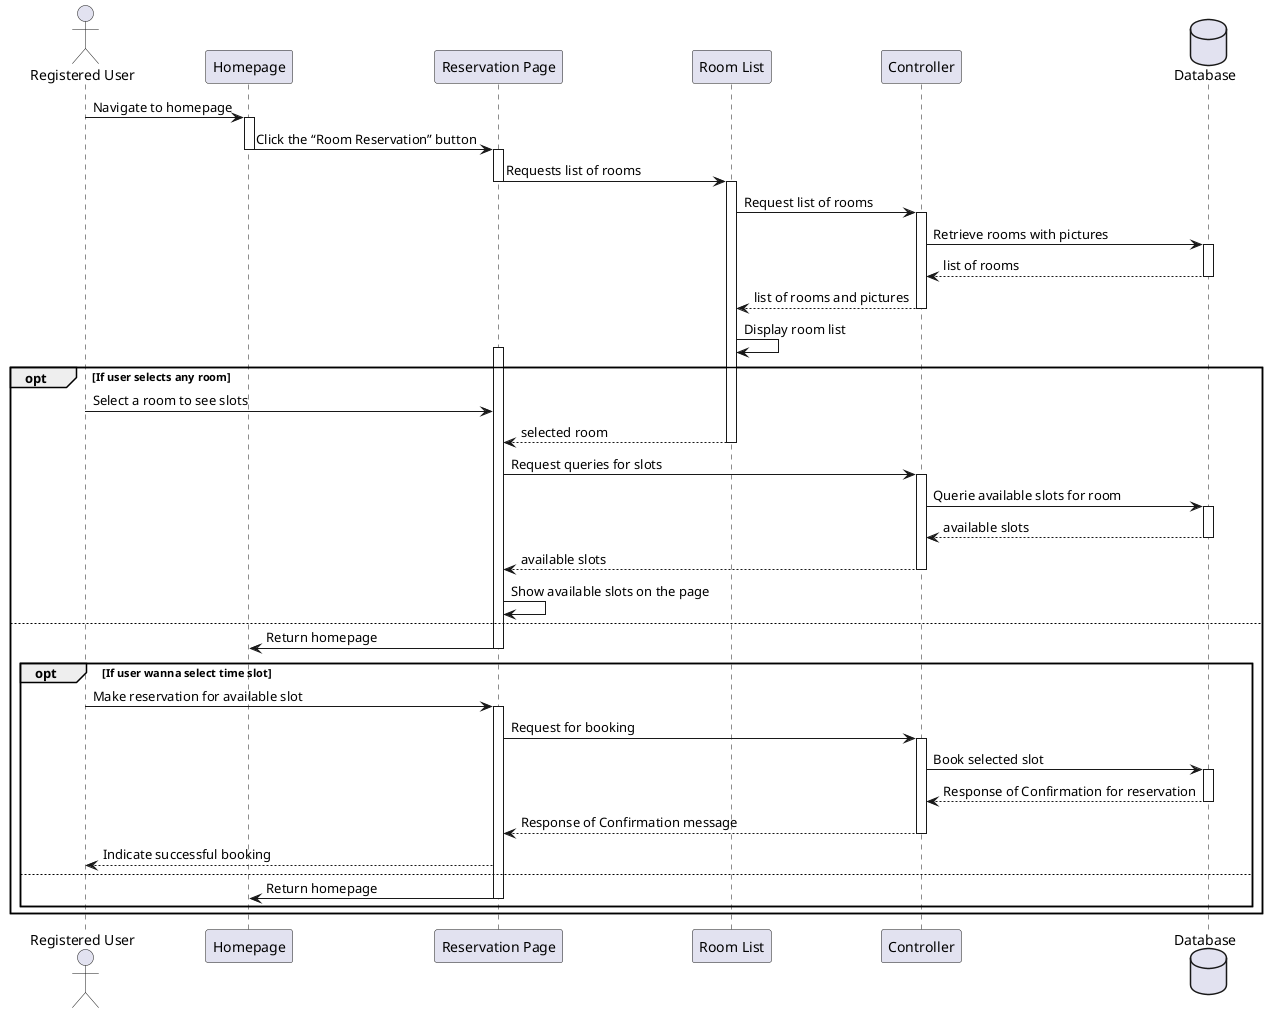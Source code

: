 @startuml
actor "Registered User" as User
participant "Homepage" as Home
participant "Reservation Page" as Reservation
participant "Room List" as List
participant "Controller" as Controller
database "Database" as DB

User -> Home: Navigate to homepage
activate Home

Home -> Reservation: Click the “Room Reservation” button
deactivate Home
activate Reservation

Reservation -> List: Requests list of rooms
deactivate Reservation
activate List
List -> Controller: Request list of rooms
activate Controller

Controller -> DB: Retrieve rooms with pictures
activate DB
DB --> Controller:  list of rooms
deactivate DB

Controller --> List:  list of rooms and pictures
deactivate Controller
List -> List: Display room list

opt If user selects any room
    activate Reservation
    User -> Reservation: Select a room to see slots
    List --> Reservation:  selected room
    deactivate List
    Reservation -> Controller: Request queries for slots
    activate Controller
    Controller -> DB: Querie available slots for room
    activate DB
    DB --> Controller:  available slots
    deactivate DB
    Controller --> Reservation:  available slots
    deactivate Controller
    Reservation -> Reservation: Show available slots on the page
else
    Reservation -> Home: Return homepage
    deactivate Reservation

    opt If user wanna select time slot
        User -> Reservation: Make reservation for available slot
        activate Reservation
        Reservation -> Controller: Request for booking
        activate Controller
        Controller -> DB: Book selected slot
        activate DB
        DB --> Controller: Response of Confirmation for reservation
        deactivate DB
        Controller --> Reservation: Response of Confirmation message
        deactivate Controller
        Reservation --> User: Indicate successful booking
    else
        Reservation -> Home: Return homepage
        deactivate Reservation
    end
end
@enduml
